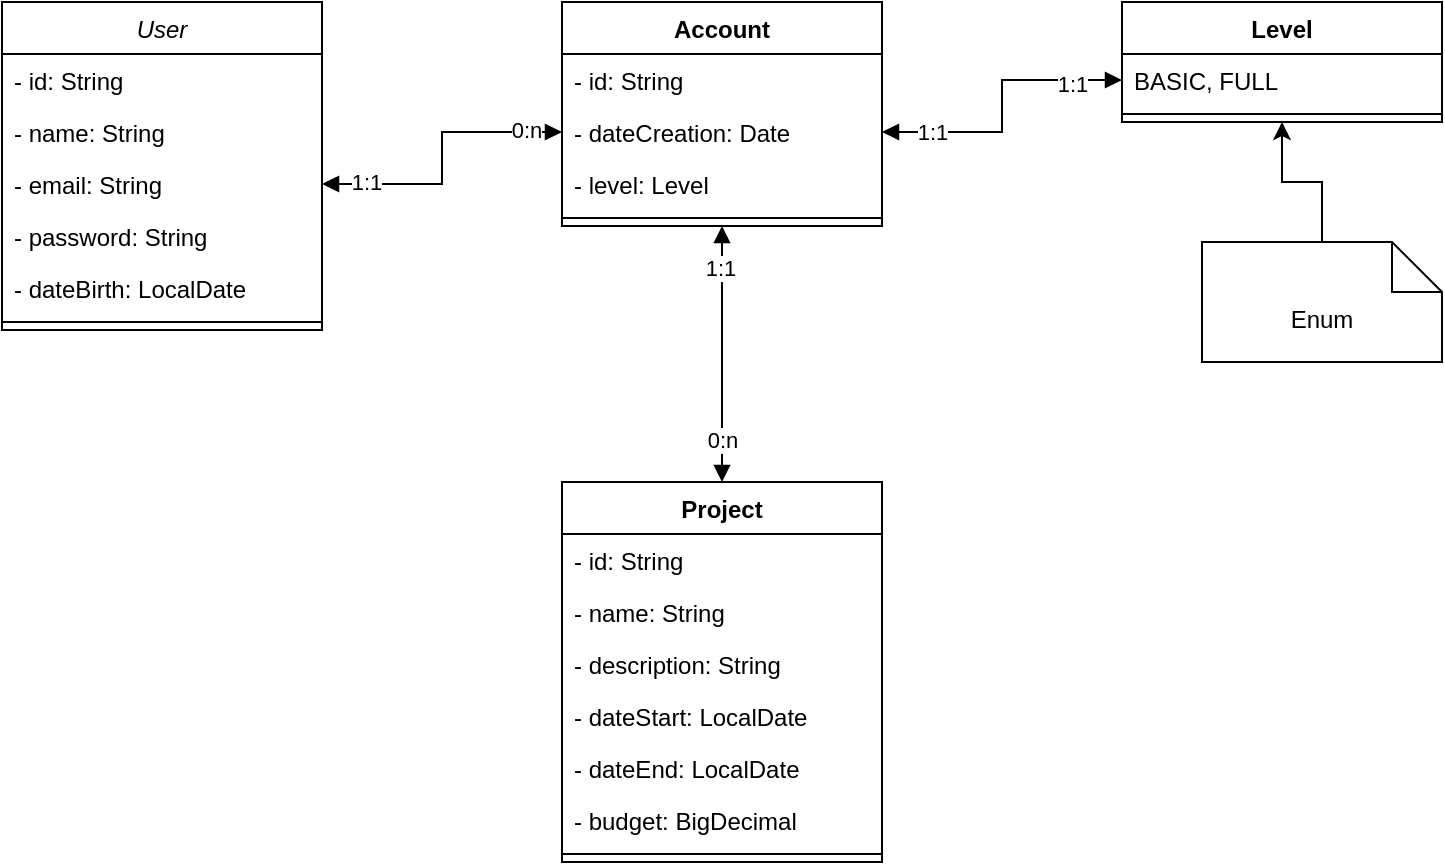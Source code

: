 <mxfile version="23.1.2" type="device">
  <diagram id="C5RBs43oDa-KdzZeNtuy" name="Page-1">
    <mxGraphModel dx="369" dy="744" grid="1" gridSize="10" guides="1" tooltips="1" connect="1" arrows="1" fold="1" page="1" pageScale="1" pageWidth="827" pageHeight="1169" math="0" shadow="0">
      <root>
        <mxCell id="WIyWlLk6GJQsqaUBKTNV-0" />
        <mxCell id="WIyWlLk6GJQsqaUBKTNV-1" parent="WIyWlLk6GJQsqaUBKTNV-0" />
        <mxCell id="zkfFHV4jXpPFQw0GAbJ--0" value="User" style="swimlane;fontStyle=2;align=center;verticalAlign=top;childLayout=stackLayout;horizontal=1;startSize=26;horizontalStack=0;resizeParent=1;resizeLast=0;collapsible=1;marginBottom=0;rounded=0;shadow=0;strokeWidth=1;strokeColor=default;" parent="WIyWlLk6GJQsqaUBKTNV-1" vertex="1">
          <mxGeometry x="80" y="80" width="160" height="164" as="geometry">
            <mxRectangle x="230" y="140" width="160" height="26" as="alternateBounds" />
          </mxGeometry>
        </mxCell>
        <mxCell id="zkfFHV4jXpPFQw0GAbJ--1" value="- id: String" style="text;align=left;verticalAlign=top;spacingLeft=4;spacingRight=4;overflow=hidden;rotatable=0;points=[[0,0.5],[1,0.5]];portConstraint=eastwest;" parent="zkfFHV4jXpPFQw0GAbJ--0" vertex="1">
          <mxGeometry y="26" width="160" height="26" as="geometry" />
        </mxCell>
        <mxCell id="zkfFHV4jXpPFQw0GAbJ--2" value="- name: String" style="text;align=left;verticalAlign=top;spacingLeft=4;spacingRight=4;overflow=hidden;rotatable=0;points=[[0,0.5],[1,0.5]];portConstraint=eastwest;rounded=0;shadow=0;html=0;" parent="zkfFHV4jXpPFQw0GAbJ--0" vertex="1">
          <mxGeometry y="52" width="160" height="26" as="geometry" />
        </mxCell>
        <mxCell id="zkfFHV4jXpPFQw0GAbJ--3" value="- email: String" style="text;align=left;verticalAlign=top;spacingLeft=4;spacingRight=4;overflow=hidden;rotatable=0;points=[[0,0.5],[1,0.5]];portConstraint=eastwest;rounded=0;shadow=0;html=0;" parent="zkfFHV4jXpPFQw0GAbJ--0" vertex="1">
          <mxGeometry y="78" width="160" height="26" as="geometry" />
        </mxCell>
        <mxCell id="7hxAfNp8t4NwCP6ugnOB-0" value="- password: String" style="text;strokeColor=none;fillColor=none;align=left;verticalAlign=top;spacingLeft=4;spacingRight=4;overflow=hidden;rotatable=0;points=[[0,0.5],[1,0.5]];portConstraint=eastwest;whiteSpace=wrap;html=1;" vertex="1" parent="zkfFHV4jXpPFQw0GAbJ--0">
          <mxGeometry y="104" width="160" height="26" as="geometry" />
        </mxCell>
        <mxCell id="7hxAfNp8t4NwCP6ugnOB-1" value="- dateBirth: LocalDate&amp;nbsp;" style="text;strokeColor=none;fillColor=none;align=left;verticalAlign=top;spacingLeft=4;spacingRight=4;overflow=hidden;rotatable=0;points=[[0,0.5],[1,0.5]];portConstraint=eastwest;whiteSpace=wrap;html=1;" vertex="1" parent="zkfFHV4jXpPFQw0GAbJ--0">
          <mxGeometry y="130" width="160" height="26" as="geometry" />
        </mxCell>
        <mxCell id="zkfFHV4jXpPFQw0GAbJ--4" value="" style="line;html=1;strokeWidth=1;align=left;verticalAlign=middle;spacingTop=-1;spacingLeft=3;spacingRight=3;rotatable=0;labelPosition=right;points=[];portConstraint=eastwest;" parent="zkfFHV4jXpPFQw0GAbJ--0" vertex="1">
          <mxGeometry y="156" width="160" height="8" as="geometry" />
        </mxCell>
        <mxCell id="7hxAfNp8t4NwCP6ugnOB-2" value="Account" style="swimlane;fontStyle=1;align=center;verticalAlign=top;childLayout=stackLayout;horizontal=1;startSize=26;horizontalStack=0;resizeParent=1;resizeParentMax=0;resizeLast=0;collapsible=1;marginBottom=0;whiteSpace=wrap;html=1;" vertex="1" parent="WIyWlLk6GJQsqaUBKTNV-1">
          <mxGeometry x="360" y="80" width="160" height="112" as="geometry" />
        </mxCell>
        <mxCell id="7hxAfNp8t4NwCP6ugnOB-3" value="- id: String&lt;br&gt;" style="text;strokeColor=none;fillColor=none;align=left;verticalAlign=top;spacingLeft=4;spacingRight=4;overflow=hidden;rotatable=0;points=[[0,0.5],[1,0.5]];portConstraint=eastwest;whiteSpace=wrap;html=1;" vertex="1" parent="7hxAfNp8t4NwCP6ugnOB-2">
          <mxGeometry y="26" width="160" height="26" as="geometry" />
        </mxCell>
        <mxCell id="7hxAfNp8t4NwCP6ugnOB-6" value="- dateCreation: Date" style="text;strokeColor=none;fillColor=none;align=left;verticalAlign=top;spacingLeft=4;spacingRight=4;overflow=hidden;rotatable=0;points=[[0,0.5],[1,0.5]];portConstraint=eastwest;whiteSpace=wrap;html=1;" vertex="1" parent="7hxAfNp8t4NwCP6ugnOB-2">
          <mxGeometry y="52" width="160" height="26" as="geometry" />
        </mxCell>
        <mxCell id="7hxAfNp8t4NwCP6ugnOB-7" value="- level: Level" style="text;strokeColor=none;fillColor=none;align=left;verticalAlign=top;spacingLeft=4;spacingRight=4;overflow=hidden;rotatable=0;points=[[0,0.5],[1,0.5]];portConstraint=eastwest;whiteSpace=wrap;html=1;" vertex="1" parent="7hxAfNp8t4NwCP6ugnOB-2">
          <mxGeometry y="78" width="160" height="26" as="geometry" />
        </mxCell>
        <mxCell id="7hxAfNp8t4NwCP6ugnOB-4" value="" style="line;strokeWidth=1;fillColor=none;align=left;verticalAlign=middle;spacingTop=-1;spacingLeft=3;spacingRight=3;rotatable=0;labelPosition=right;points=[];portConstraint=eastwest;strokeColor=inherit;" vertex="1" parent="7hxAfNp8t4NwCP6ugnOB-2">
          <mxGeometry y="104" width="160" height="8" as="geometry" />
        </mxCell>
        <mxCell id="7hxAfNp8t4NwCP6ugnOB-8" value="Level" style="swimlane;fontStyle=1;align=center;verticalAlign=top;childLayout=stackLayout;horizontal=1;startSize=26;horizontalStack=0;resizeParent=1;resizeParentMax=0;resizeLast=0;collapsible=1;marginBottom=0;whiteSpace=wrap;html=1;" vertex="1" parent="WIyWlLk6GJQsqaUBKTNV-1">
          <mxGeometry x="640" y="80" width="160" height="60" as="geometry" />
        </mxCell>
        <mxCell id="7hxAfNp8t4NwCP6ugnOB-9" value="BASIC, FULL" style="text;strokeColor=none;fillColor=none;align=left;verticalAlign=top;spacingLeft=4;spacingRight=4;overflow=hidden;rotatable=0;points=[[0,0.5],[1,0.5]];portConstraint=eastwest;whiteSpace=wrap;html=1;" vertex="1" parent="7hxAfNp8t4NwCP6ugnOB-8">
          <mxGeometry y="26" width="160" height="26" as="geometry" />
        </mxCell>
        <mxCell id="7hxAfNp8t4NwCP6ugnOB-10" value="" style="line;strokeWidth=1;fillColor=none;align=left;verticalAlign=middle;spacingTop=-1;spacingLeft=3;spacingRight=3;rotatable=0;labelPosition=right;points=[];portConstraint=eastwest;strokeColor=inherit;" vertex="1" parent="7hxAfNp8t4NwCP6ugnOB-8">
          <mxGeometry y="52" width="160" height="8" as="geometry" />
        </mxCell>
        <mxCell id="7hxAfNp8t4NwCP6ugnOB-14" style="edgeStyle=orthogonalEdgeStyle;rounded=0;orthogonalLoop=1;jettySize=auto;html=1;entryX=0.5;entryY=1;entryDx=0;entryDy=0;" edge="1" parent="WIyWlLk6GJQsqaUBKTNV-1" source="7hxAfNp8t4NwCP6ugnOB-13" target="7hxAfNp8t4NwCP6ugnOB-8">
          <mxGeometry relative="1" as="geometry" />
        </mxCell>
        <mxCell id="7hxAfNp8t4NwCP6ugnOB-13" value="Enum" style="shape=note2;boundedLbl=1;whiteSpace=wrap;html=1;size=25;verticalAlign=top;align=center;" vertex="1" parent="WIyWlLk6GJQsqaUBKTNV-1">
          <mxGeometry x="680" y="200" width="120" height="60" as="geometry" />
        </mxCell>
        <mxCell id="7hxAfNp8t4NwCP6ugnOB-15" value="" style="endArrow=block;startArrow=block;endFill=1;startFill=1;html=1;rounded=0;exitX=1;exitY=0.5;exitDx=0;exitDy=0;entryX=0;entryY=0.5;entryDx=0;entryDy=0;edgeStyle=orthogonalEdgeStyle;" edge="1" parent="WIyWlLk6GJQsqaUBKTNV-1" source="7hxAfNp8t4NwCP6ugnOB-6" target="7hxAfNp8t4NwCP6ugnOB-9">
          <mxGeometry width="160" relative="1" as="geometry">
            <mxPoint x="400" y="380" as="sourcePoint" />
            <mxPoint x="560" y="380" as="targetPoint" />
          </mxGeometry>
        </mxCell>
        <mxCell id="7hxAfNp8t4NwCP6ugnOB-34" value="1:1" style="edgeLabel;html=1;align=center;verticalAlign=middle;resizable=0;points=[];" vertex="1" connectable="0" parent="7hxAfNp8t4NwCP6ugnOB-15">
          <mxGeometry x="-0.657" relative="1" as="geometry">
            <mxPoint as="offset" />
          </mxGeometry>
        </mxCell>
        <mxCell id="7hxAfNp8t4NwCP6ugnOB-35" value="1:1" style="edgeLabel;html=1;align=center;verticalAlign=middle;resizable=0;points=[];" vertex="1" connectable="0" parent="7hxAfNp8t4NwCP6ugnOB-15">
          <mxGeometry x="0.657" y="-2" relative="1" as="geometry">
            <mxPoint as="offset" />
          </mxGeometry>
        </mxCell>
        <mxCell id="7hxAfNp8t4NwCP6ugnOB-18" value="" style="endArrow=block;startArrow=block;endFill=1;startFill=1;html=1;rounded=0;exitX=1;exitY=0.5;exitDx=0;exitDy=0;entryX=0;entryY=0.5;entryDx=0;entryDy=0;edgeStyle=orthogonalEdgeStyle;" edge="1" parent="WIyWlLk6GJQsqaUBKTNV-1" source="zkfFHV4jXpPFQw0GAbJ--3" target="7hxAfNp8t4NwCP6ugnOB-6">
          <mxGeometry width="160" relative="1" as="geometry">
            <mxPoint x="190" y="380" as="sourcePoint" />
            <mxPoint x="350" y="380" as="targetPoint" />
          </mxGeometry>
        </mxCell>
        <mxCell id="7hxAfNp8t4NwCP6ugnOB-30" value="1:1" style="edgeLabel;html=1;align=center;verticalAlign=middle;resizable=0;points=[];" vertex="1" connectable="0" parent="7hxAfNp8t4NwCP6ugnOB-18">
          <mxGeometry x="-0.699" y="1" relative="1" as="geometry">
            <mxPoint as="offset" />
          </mxGeometry>
        </mxCell>
        <mxCell id="7hxAfNp8t4NwCP6ugnOB-31" value="0:n" style="edgeLabel;html=1;align=center;verticalAlign=middle;resizable=0;points=[];" vertex="1" connectable="0" parent="7hxAfNp8t4NwCP6ugnOB-18">
          <mxGeometry x="0.753" y="1" relative="1" as="geometry">
            <mxPoint as="offset" />
          </mxGeometry>
        </mxCell>
        <mxCell id="7hxAfNp8t4NwCP6ugnOB-19" value="Project" style="swimlane;fontStyle=1;align=center;verticalAlign=top;childLayout=stackLayout;horizontal=1;startSize=26;horizontalStack=0;resizeParent=1;resizeParentMax=0;resizeLast=0;collapsible=1;marginBottom=0;whiteSpace=wrap;html=1;" vertex="1" parent="WIyWlLk6GJQsqaUBKTNV-1">
          <mxGeometry x="360" y="320" width="160" height="190" as="geometry" />
        </mxCell>
        <mxCell id="7hxAfNp8t4NwCP6ugnOB-20" value="- id: String&amp;nbsp;" style="text;strokeColor=none;fillColor=none;align=left;verticalAlign=top;spacingLeft=4;spacingRight=4;overflow=hidden;rotatable=0;points=[[0,0.5],[1,0.5]];portConstraint=eastwest;whiteSpace=wrap;html=1;" vertex="1" parent="7hxAfNp8t4NwCP6ugnOB-19">
          <mxGeometry y="26" width="160" height="26" as="geometry" />
        </mxCell>
        <mxCell id="7hxAfNp8t4NwCP6ugnOB-25" value="- name: String" style="text;strokeColor=none;fillColor=none;align=left;verticalAlign=top;spacingLeft=4;spacingRight=4;overflow=hidden;rotatable=0;points=[[0,0.5],[1,0.5]];portConstraint=eastwest;whiteSpace=wrap;html=1;" vertex="1" parent="7hxAfNp8t4NwCP6ugnOB-19">
          <mxGeometry y="52" width="160" height="26" as="geometry" />
        </mxCell>
        <mxCell id="7hxAfNp8t4NwCP6ugnOB-26" value="- description: String" style="text;strokeColor=none;fillColor=none;align=left;verticalAlign=top;spacingLeft=4;spacingRight=4;overflow=hidden;rotatable=0;points=[[0,0.5],[1,0.5]];portConstraint=eastwest;whiteSpace=wrap;html=1;" vertex="1" parent="7hxAfNp8t4NwCP6ugnOB-19">
          <mxGeometry y="78" width="160" height="26" as="geometry" />
        </mxCell>
        <mxCell id="7hxAfNp8t4NwCP6ugnOB-27" value="- dateStart: LocalDate" style="text;strokeColor=none;fillColor=none;align=left;verticalAlign=top;spacingLeft=4;spacingRight=4;overflow=hidden;rotatable=0;points=[[0,0.5],[1,0.5]];portConstraint=eastwest;whiteSpace=wrap;html=1;" vertex="1" parent="7hxAfNp8t4NwCP6ugnOB-19">
          <mxGeometry y="104" width="160" height="26" as="geometry" />
        </mxCell>
        <mxCell id="7hxAfNp8t4NwCP6ugnOB-28" value="- dateEnd: LocalDate" style="text;strokeColor=none;fillColor=none;align=left;verticalAlign=top;spacingLeft=4;spacingRight=4;overflow=hidden;rotatable=0;points=[[0,0.5],[1,0.5]];portConstraint=eastwest;whiteSpace=wrap;html=1;" vertex="1" parent="7hxAfNp8t4NwCP6ugnOB-19">
          <mxGeometry y="130" width="160" height="26" as="geometry" />
        </mxCell>
        <mxCell id="7hxAfNp8t4NwCP6ugnOB-29" value="- budget: BigDecimal" style="text;strokeColor=none;fillColor=none;align=left;verticalAlign=top;spacingLeft=4;spacingRight=4;overflow=hidden;rotatable=0;points=[[0,0.5],[1,0.5]];portConstraint=eastwest;whiteSpace=wrap;html=1;" vertex="1" parent="7hxAfNp8t4NwCP6ugnOB-19">
          <mxGeometry y="156" width="160" height="26" as="geometry" />
        </mxCell>
        <mxCell id="7hxAfNp8t4NwCP6ugnOB-21" value="" style="line;strokeWidth=1;fillColor=none;align=left;verticalAlign=middle;spacingTop=-1;spacingLeft=3;spacingRight=3;rotatable=0;labelPosition=right;points=[];portConstraint=eastwest;strokeColor=inherit;" vertex="1" parent="7hxAfNp8t4NwCP6ugnOB-19">
          <mxGeometry y="182" width="160" height="8" as="geometry" />
        </mxCell>
        <mxCell id="7hxAfNp8t4NwCP6ugnOB-24" value="" style="endArrow=block;startArrow=block;endFill=1;startFill=1;html=1;rounded=0;exitX=0.5;exitY=1;exitDx=0;exitDy=0;entryX=0.5;entryY=0;entryDx=0;entryDy=0;" edge="1" parent="WIyWlLk6GJQsqaUBKTNV-1" source="7hxAfNp8t4NwCP6ugnOB-2" target="7hxAfNp8t4NwCP6ugnOB-19">
          <mxGeometry width="160" relative="1" as="geometry">
            <mxPoint x="330" y="380" as="sourcePoint" />
            <mxPoint x="490" y="380" as="targetPoint" />
          </mxGeometry>
        </mxCell>
        <mxCell id="7hxAfNp8t4NwCP6ugnOB-32" value="1:1" style="edgeLabel;html=1;align=center;verticalAlign=middle;resizable=0;points=[];" vertex="1" connectable="0" parent="7hxAfNp8t4NwCP6ugnOB-24">
          <mxGeometry x="-0.672" y="-1" relative="1" as="geometry">
            <mxPoint as="offset" />
          </mxGeometry>
        </mxCell>
        <mxCell id="7hxAfNp8t4NwCP6ugnOB-33" value="0:n" style="edgeLabel;html=1;align=center;verticalAlign=middle;resizable=0;points=[];" vertex="1" connectable="0" parent="7hxAfNp8t4NwCP6ugnOB-24">
          <mxGeometry x="0.672" relative="1" as="geometry">
            <mxPoint as="offset" />
          </mxGeometry>
        </mxCell>
      </root>
    </mxGraphModel>
  </diagram>
</mxfile>

